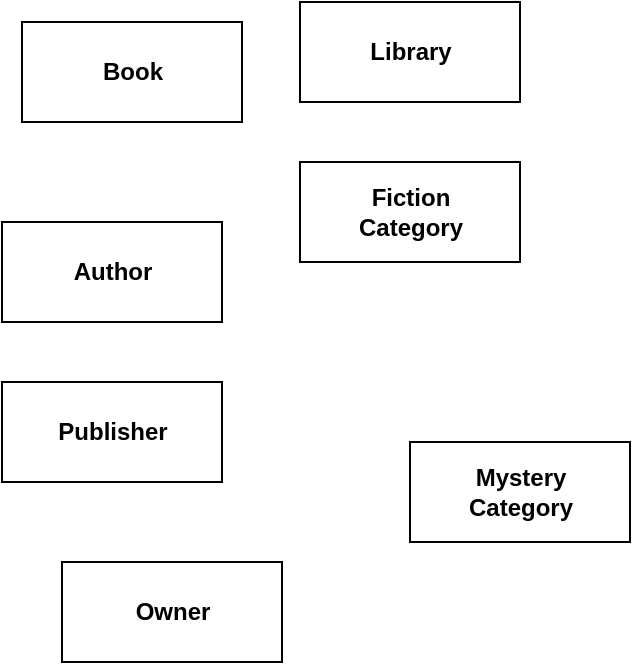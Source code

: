 <mxfile version="13.8.0" type="github">
  <diagram id="C5RBs43oDa-KdzZeNtuy" name="Page-1">
    <mxGraphModel dx="1730" dy="847" grid="1" gridSize="10" guides="1" tooltips="1" connect="1" arrows="1" fold="1" page="1" pageScale="1" pageWidth="827" pageHeight="1169" math="0" shadow="0">
      <root>
        <mxCell id="WIyWlLk6GJQsqaUBKTNV-0" />
        <mxCell id="WIyWlLk6GJQsqaUBKTNV-1" parent="WIyWlLk6GJQsqaUBKTNV-0" />
        <mxCell id="J6Yfea7Bva-FCWTQgZ2s-0" value="Book" style="html=1;fontStyle=1" vertex="1" parent="WIyWlLk6GJQsqaUBKTNV-1">
          <mxGeometry x="220" y="180" width="110" height="50" as="geometry" />
        </mxCell>
        <mxCell id="J6Yfea7Bva-FCWTQgZ2s-1" value="Author" style="html=1;fontStyle=1" vertex="1" parent="WIyWlLk6GJQsqaUBKTNV-1">
          <mxGeometry x="210" y="280" width="110" height="50" as="geometry" />
        </mxCell>
        <mxCell id="J6Yfea7Bva-FCWTQgZ2s-2" value="Publisher" style="html=1;fontStyle=1" vertex="1" parent="WIyWlLk6GJQsqaUBKTNV-1">
          <mxGeometry x="210" y="360" width="110" height="50" as="geometry" />
        </mxCell>
        <mxCell id="J6Yfea7Bva-FCWTQgZ2s-3" value="Library" style="html=1;fontStyle=1" vertex="1" parent="WIyWlLk6GJQsqaUBKTNV-1">
          <mxGeometry x="359" y="170" width="110" height="50" as="geometry" />
        </mxCell>
        <mxCell id="J6Yfea7Bva-FCWTQgZ2s-4" value="Fiction&lt;br&gt;Category" style="html=1;fontStyle=1" vertex="1" parent="WIyWlLk6GJQsqaUBKTNV-1">
          <mxGeometry x="359" y="250" width="110" height="50" as="geometry" />
        </mxCell>
        <mxCell id="J6Yfea7Bva-FCWTQgZ2s-5" value="Mystery&lt;br&gt;Category" style="html=1;fontStyle=1" vertex="1" parent="WIyWlLk6GJQsqaUBKTNV-1">
          <mxGeometry x="414" y="390" width="110" height="50" as="geometry" />
        </mxCell>
        <mxCell id="J6Yfea7Bva-FCWTQgZ2s-6" value="Owner" style="html=1;fontStyle=1" vertex="1" parent="WIyWlLk6GJQsqaUBKTNV-1">
          <mxGeometry x="240" y="450" width="110" height="50" as="geometry" />
        </mxCell>
      </root>
    </mxGraphModel>
  </diagram>
</mxfile>
